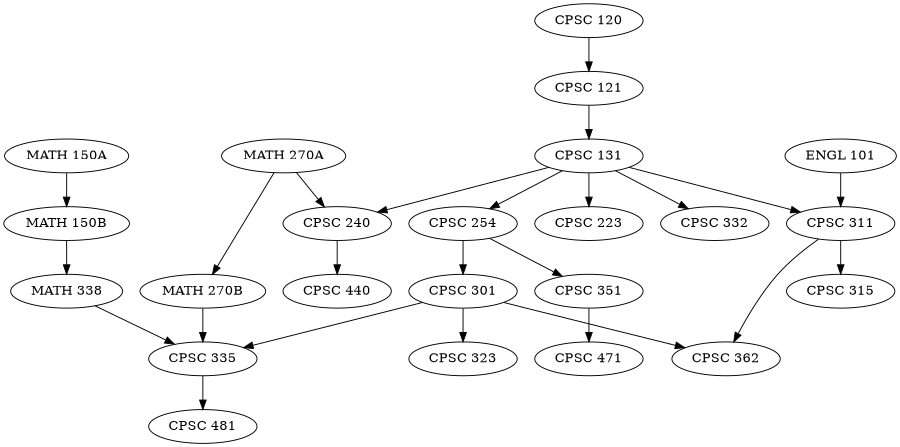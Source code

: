 # cgv.dot - Resulting DOT output from Python Graphviz input

digraph cgv {
size="6,6"
		"MATH 150A" -> "MATH 150B"
		"MATH 150B" -> "MATH 338"
		"MATH 338" -> "CPSC 335"
		"MATH 270A" -> "MATH 270B"
		"MATH 270A" -> "CPSC 240"
		"MATH 270B" -> "CPSC 335"
		"CPSC 335" -> "CPSC 481"
		"CPSC 240" -> "CPSC 440"
		"CPSC 120" -> "CPSC 121"
		"CPSC 121" -> "CPSC 131"
		"CPSC 131" -> "CPSC 240"
		"CPSC 131" -> "CPSC 223"
		"CPSC 131" -> "CPSC 254"
		"CPSC 131" -> "CPSC 332"
		"CPSC 131" -> "CPSC 311"
		"CPSC 254" -> "CPSC 301"
		"CPSC 254" -> "CPSC 351"
		"CPSC 301" -> "CPSC 335"
		"CPSC 301" -> "CPSC 323"
		"CPSC 301" -> "CPSC 362"
		"CPSC 351" -> "CPSC 471"
		"ENGL 101" -> "CPSC 311"
		"CPSC 311" -> "CPSC 315"
		"CPSC 311" -> "CPSC 362"
}